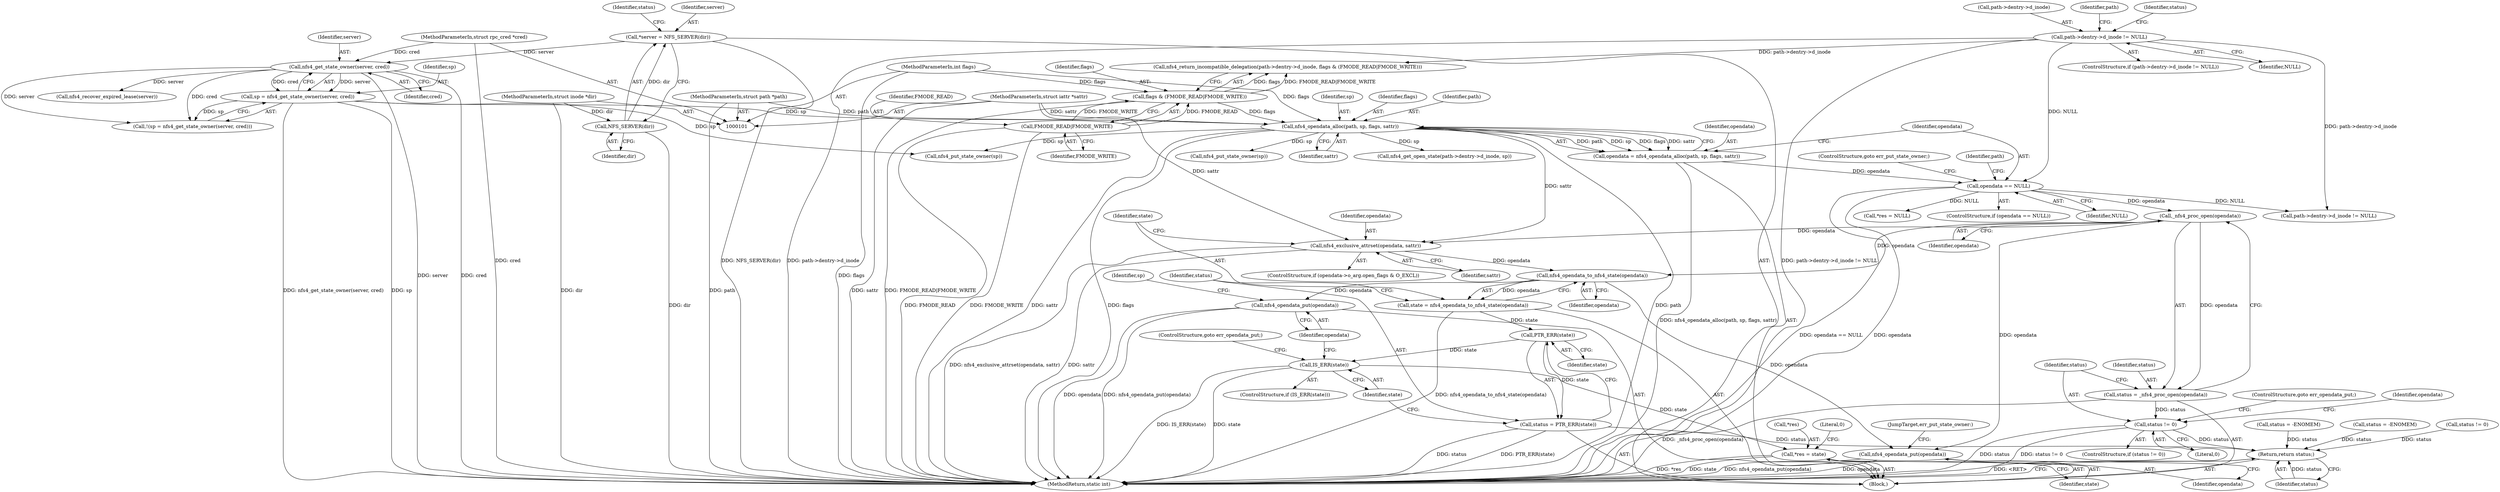 digraph "1_linux_dc0b027dfadfcb8a5504f7d8052754bf8d501ab9_1@API" {
"1000201" [label="(Call,_nfs4_proc_open(opendata))"];
"1000176" [label="(Call,opendata == NULL)"];
"1000168" [label="(Call,opendata = nfs4_opendata_alloc(path, sp, flags, sattr))"];
"1000170" [label="(Call,nfs4_opendata_alloc(path, sp, flags, sattr))"];
"1000103" [label="(MethodParameterIn,struct path *path)"];
"1000127" [label="(Call,sp = nfs4_get_state_owner(server, cred))"];
"1000129" [label="(Call,nfs4_get_state_owner(server, cred))"];
"1000115" [label="(Call,*server = NFS_SERVER(dir))"];
"1000117" [label="(Call,NFS_SERVER(dir))"];
"1000102" [label="(MethodParameterIn,struct inode *dir)"];
"1000106" [label="(MethodParameterIn,struct rpc_cred *cred)"];
"1000159" [label="(Call,flags & (FMODE_READ|FMODE_WRITE))"];
"1000104" [label="(MethodParameterIn,int flags)"];
"1000161" [label="(Call,FMODE_READ|FMODE_WRITE)"];
"1000105" [label="(MethodParameterIn,struct iattr *sattr)"];
"1000146" [label="(Call,path->dentry->d_inode != NULL)"];
"1000199" [label="(Call,status = _nfs4_proc_open(opendata))"];
"1000204" [label="(Call,status != 0)"];
"1000252" [label="(Return,return status;)"];
"1000216" [label="(Call,nfs4_exclusive_attrset(opendata, sattr))"];
"1000221" [label="(Call,nfs4_opendata_to_nfs4_state(opendata))"];
"1000219" [label="(Call,state = nfs4_opendata_to_nfs4_state(opendata))"];
"1000225" [label="(Call,PTR_ERR(state))"];
"1000223" [label="(Call,status = PTR_ERR(state))"];
"1000228" [label="(Call,IS_ERR(state))"];
"1000235" [label="(Call,*res = state)"];
"1000231" [label="(Call,nfs4_opendata_put(opendata))"];
"1000242" [label="(Call,nfs4_opendata_put(opendata))"];
"1000219" [label="(Call,state = nfs4_opendata_to_nfs4_state(opendata))"];
"1000116" [label="(Identifier,server)"];
"1000245" [label="(Call,nfs4_put_state_owner(sp))"];
"1000163" [label="(Identifier,FMODE_WRITE)"];
"1000156" [label="(Identifier,path)"];
"1000161" [label="(Call,FMODE_READ|FMODE_WRITE)"];
"1000176" [label="(Call,opendata == NULL)"];
"1000199" [label="(Call,status = _nfs4_proc_open(opendata))"];
"1000232" [label="(Identifier,opendata)"];
"1000179" [label="(ControlStructure,goto err_put_state_owner;)"];
"1000192" [label="(Call,nfs4_get_open_state(path->dentry->d_inode, sp))"];
"1000229" [label="(Identifier,state)"];
"1000165" [label="(Identifier,status)"];
"1000254" [label="(MethodReturn,static int)"];
"1000230" [label="(ControlStructure,goto err_opendata_put;)"];
"1000172" [label="(Identifier,sp)"];
"1000222" [label="(Identifier,opendata)"];
"1000147" [label="(Call,path->dentry->d_inode)"];
"1000212" [label="(Identifier,opendata)"];
"1000228" [label="(Call,IS_ERR(state))"];
"1000118" [label="(Identifier,dir)"];
"1000104" [label="(MethodParameterIn,int flags)"];
"1000243" [label="(Identifier,opendata)"];
"1000127" [label="(Call,sp = nfs4_get_state_owner(server, cred))"];
"1000177" [label="(Identifier,opendata)"];
"1000203" [label="(ControlStructure,if (status != 0))"];
"1000170" [label="(Call,nfs4_opendata_alloc(path, sp, flags, sattr))"];
"1000236" [label="(Call,*res)"];
"1000205" [label="(Identifier,status)"];
"1000131" [label="(Identifier,cred)"];
"1000174" [label="(Identifier,sattr)"];
"1000164" [label="(Call,status = -ENOMEM)"];
"1000184" [label="(Identifier,path)"];
"1000141" [label="(Call,status != 0)"];
"1000233" [label="(Call,nfs4_put_state_owner(sp))"];
"1000126" [label="(Call,!(sp = nfs4_get_state_owner(server, cred)))"];
"1000221" [label="(Call,nfs4_opendata_to_nfs4_state(opendata))"];
"1000207" [label="(ControlStructure,goto err_opendata_put;)"];
"1000235" [label="(Call,*res = state)"];
"1000244" [label="(JumpTarget,err_put_state_owner:)"];
"1000231" [label="(Call,nfs4_opendata_put(opendata))"];
"1000117" [label="(Call,NFS_SERVER(dir))"];
"1000160" [label="(Identifier,flags)"];
"1000217" [label="(Identifier,opendata)"];
"1000240" [label="(Literal,0)"];
"1000224" [label="(Identifier,status)"];
"1000138" [label="(Call,nfs4_recover_expired_lease(server))"];
"1000103" [label="(MethodParameterIn,struct path *path)"];
"1000129" [label="(Call,nfs4_get_state_owner(server, cred))"];
"1000128" [label="(Identifier,sp)"];
"1000225" [label="(Call,PTR_ERR(state))"];
"1000115" [label="(Call,*server = NFS_SERVER(dir))"];
"1000201" [label="(Call,_nfs4_proc_open(opendata))"];
"1000122" [label="(Identifier,status)"];
"1000130" [label="(Identifier,server)"];
"1000169" [label="(Identifier,opendata)"];
"1000168" [label="(Call,opendata = nfs4_opendata_alloc(path, sp, flags, sattr))"];
"1000181" [label="(Call,path->dentry->d_inode != NULL)"];
"1000200" [label="(Identifier,status)"];
"1000159" [label="(Call,flags & (FMODE_READ|FMODE_WRITE))"];
"1000206" [label="(Literal,0)"];
"1000121" [label="(Call,status = -ENOMEM)"];
"1000220" [label="(Identifier,state)"];
"1000153" [label="(Call,nfs4_return_incompatible_delegation(path->dentry->d_inode, flags & (FMODE_READ|FMODE_WRITE)))"];
"1000218" [label="(Identifier,sattr)"];
"1000223" [label="(Call,status = PTR_ERR(state))"];
"1000253" [label="(Identifier,status)"];
"1000234" [label="(Identifier,sp)"];
"1000202" [label="(Identifier,opendata)"];
"1000248" [label="(Call,*res = NULL)"];
"1000146" [label="(Call,path->dentry->d_inode != NULL)"];
"1000175" [label="(ControlStructure,if (opendata == NULL))"];
"1000162" [label="(Identifier,FMODE_READ)"];
"1000108" [label="(Block,)"];
"1000204" [label="(Call,status != 0)"];
"1000216" [label="(Call,nfs4_exclusive_attrset(opendata, sattr))"];
"1000242" [label="(Call,nfs4_opendata_put(opendata))"];
"1000102" [label="(MethodParameterIn,struct inode *dir)"];
"1000178" [label="(Identifier,NULL)"];
"1000173" [label="(Identifier,flags)"];
"1000208" [label="(ControlStructure,if (opendata->o_arg.open_flags & O_EXCL))"];
"1000238" [label="(Identifier,state)"];
"1000227" [label="(ControlStructure,if (IS_ERR(state)))"];
"1000145" [label="(ControlStructure,if (path->dentry->d_inode != NULL))"];
"1000105" [label="(MethodParameterIn,struct iattr *sattr)"];
"1000152" [label="(Identifier,NULL)"];
"1000252" [label="(Return,return status;)"];
"1000106" [label="(MethodParameterIn,struct rpc_cred *cred)"];
"1000226" [label="(Identifier,state)"];
"1000171" [label="(Identifier,path)"];
"1000201" -> "1000199"  [label="AST: "];
"1000201" -> "1000202"  [label="CFG: "];
"1000202" -> "1000201"  [label="AST: "];
"1000199" -> "1000201"  [label="CFG: "];
"1000201" -> "1000199"  [label="DDG: opendata"];
"1000176" -> "1000201"  [label="DDG: opendata"];
"1000201" -> "1000216"  [label="DDG: opendata"];
"1000201" -> "1000221"  [label="DDG: opendata"];
"1000201" -> "1000242"  [label="DDG: opendata"];
"1000176" -> "1000175"  [label="AST: "];
"1000176" -> "1000178"  [label="CFG: "];
"1000177" -> "1000176"  [label="AST: "];
"1000178" -> "1000176"  [label="AST: "];
"1000179" -> "1000176"  [label="CFG: "];
"1000184" -> "1000176"  [label="CFG: "];
"1000176" -> "1000254"  [label="DDG: opendata == NULL"];
"1000176" -> "1000254"  [label="DDG: opendata"];
"1000168" -> "1000176"  [label="DDG: opendata"];
"1000146" -> "1000176"  [label="DDG: NULL"];
"1000176" -> "1000181"  [label="DDG: NULL"];
"1000176" -> "1000248"  [label="DDG: NULL"];
"1000168" -> "1000108"  [label="AST: "];
"1000168" -> "1000170"  [label="CFG: "];
"1000169" -> "1000168"  [label="AST: "];
"1000170" -> "1000168"  [label="AST: "];
"1000177" -> "1000168"  [label="CFG: "];
"1000168" -> "1000254"  [label="DDG: nfs4_opendata_alloc(path, sp, flags, sattr)"];
"1000170" -> "1000168"  [label="DDG: path"];
"1000170" -> "1000168"  [label="DDG: sp"];
"1000170" -> "1000168"  [label="DDG: flags"];
"1000170" -> "1000168"  [label="DDG: sattr"];
"1000170" -> "1000174"  [label="CFG: "];
"1000171" -> "1000170"  [label="AST: "];
"1000172" -> "1000170"  [label="AST: "];
"1000173" -> "1000170"  [label="AST: "];
"1000174" -> "1000170"  [label="AST: "];
"1000170" -> "1000254"  [label="DDG: flags"];
"1000170" -> "1000254"  [label="DDG: path"];
"1000170" -> "1000254"  [label="DDG: sattr"];
"1000103" -> "1000170"  [label="DDG: path"];
"1000127" -> "1000170"  [label="DDG: sp"];
"1000159" -> "1000170"  [label="DDG: flags"];
"1000104" -> "1000170"  [label="DDG: flags"];
"1000105" -> "1000170"  [label="DDG: sattr"];
"1000170" -> "1000192"  [label="DDG: sp"];
"1000170" -> "1000216"  [label="DDG: sattr"];
"1000170" -> "1000233"  [label="DDG: sp"];
"1000170" -> "1000245"  [label="DDG: sp"];
"1000103" -> "1000101"  [label="AST: "];
"1000103" -> "1000254"  [label="DDG: path"];
"1000127" -> "1000126"  [label="AST: "];
"1000127" -> "1000129"  [label="CFG: "];
"1000128" -> "1000127"  [label="AST: "];
"1000129" -> "1000127"  [label="AST: "];
"1000126" -> "1000127"  [label="CFG: "];
"1000127" -> "1000254"  [label="DDG: nfs4_get_state_owner(server, cred)"];
"1000127" -> "1000254"  [label="DDG: sp"];
"1000127" -> "1000126"  [label="DDG: sp"];
"1000129" -> "1000127"  [label="DDG: server"];
"1000129" -> "1000127"  [label="DDG: cred"];
"1000127" -> "1000245"  [label="DDG: sp"];
"1000129" -> "1000131"  [label="CFG: "];
"1000130" -> "1000129"  [label="AST: "];
"1000131" -> "1000129"  [label="AST: "];
"1000129" -> "1000254"  [label="DDG: server"];
"1000129" -> "1000254"  [label="DDG: cred"];
"1000129" -> "1000126"  [label="DDG: server"];
"1000129" -> "1000126"  [label="DDG: cred"];
"1000115" -> "1000129"  [label="DDG: server"];
"1000106" -> "1000129"  [label="DDG: cred"];
"1000129" -> "1000138"  [label="DDG: server"];
"1000115" -> "1000108"  [label="AST: "];
"1000115" -> "1000117"  [label="CFG: "];
"1000116" -> "1000115"  [label="AST: "];
"1000117" -> "1000115"  [label="AST: "];
"1000122" -> "1000115"  [label="CFG: "];
"1000115" -> "1000254"  [label="DDG: NFS_SERVER(dir)"];
"1000117" -> "1000115"  [label="DDG: dir"];
"1000117" -> "1000118"  [label="CFG: "];
"1000118" -> "1000117"  [label="AST: "];
"1000117" -> "1000254"  [label="DDG: dir"];
"1000102" -> "1000117"  [label="DDG: dir"];
"1000102" -> "1000101"  [label="AST: "];
"1000102" -> "1000254"  [label="DDG: dir"];
"1000106" -> "1000101"  [label="AST: "];
"1000106" -> "1000254"  [label="DDG: cred"];
"1000159" -> "1000153"  [label="AST: "];
"1000159" -> "1000161"  [label="CFG: "];
"1000160" -> "1000159"  [label="AST: "];
"1000161" -> "1000159"  [label="AST: "];
"1000153" -> "1000159"  [label="CFG: "];
"1000159" -> "1000254"  [label="DDG: FMODE_READ|FMODE_WRITE"];
"1000159" -> "1000153"  [label="DDG: flags"];
"1000159" -> "1000153"  [label="DDG: FMODE_READ|FMODE_WRITE"];
"1000104" -> "1000159"  [label="DDG: flags"];
"1000161" -> "1000159"  [label="DDG: FMODE_READ"];
"1000161" -> "1000159"  [label="DDG: FMODE_WRITE"];
"1000104" -> "1000101"  [label="AST: "];
"1000104" -> "1000254"  [label="DDG: flags"];
"1000161" -> "1000163"  [label="CFG: "];
"1000162" -> "1000161"  [label="AST: "];
"1000163" -> "1000161"  [label="AST: "];
"1000161" -> "1000254"  [label="DDG: FMODE_WRITE"];
"1000161" -> "1000254"  [label="DDG: FMODE_READ"];
"1000105" -> "1000101"  [label="AST: "];
"1000105" -> "1000254"  [label="DDG: sattr"];
"1000105" -> "1000216"  [label="DDG: sattr"];
"1000146" -> "1000145"  [label="AST: "];
"1000146" -> "1000152"  [label="CFG: "];
"1000147" -> "1000146"  [label="AST: "];
"1000152" -> "1000146"  [label="AST: "];
"1000156" -> "1000146"  [label="CFG: "];
"1000165" -> "1000146"  [label="CFG: "];
"1000146" -> "1000254"  [label="DDG: path->dentry->d_inode != NULL"];
"1000146" -> "1000254"  [label="DDG: path->dentry->d_inode"];
"1000146" -> "1000153"  [label="DDG: path->dentry->d_inode"];
"1000146" -> "1000181"  [label="DDG: path->dentry->d_inode"];
"1000199" -> "1000108"  [label="AST: "];
"1000200" -> "1000199"  [label="AST: "];
"1000205" -> "1000199"  [label="CFG: "];
"1000199" -> "1000254"  [label="DDG: _nfs4_proc_open(opendata)"];
"1000199" -> "1000204"  [label="DDG: status"];
"1000204" -> "1000203"  [label="AST: "];
"1000204" -> "1000206"  [label="CFG: "];
"1000205" -> "1000204"  [label="AST: "];
"1000206" -> "1000204"  [label="AST: "];
"1000207" -> "1000204"  [label="CFG: "];
"1000212" -> "1000204"  [label="CFG: "];
"1000204" -> "1000254"  [label="DDG: status"];
"1000204" -> "1000254"  [label="DDG: status != 0"];
"1000204" -> "1000252"  [label="DDG: status"];
"1000252" -> "1000108"  [label="AST: "];
"1000252" -> "1000253"  [label="CFG: "];
"1000253" -> "1000252"  [label="AST: "];
"1000254" -> "1000252"  [label="CFG: "];
"1000252" -> "1000254"  [label="DDG: <RET>"];
"1000253" -> "1000252"  [label="DDG: status"];
"1000141" -> "1000252"  [label="DDG: status"];
"1000121" -> "1000252"  [label="DDG: status"];
"1000223" -> "1000252"  [label="DDG: status"];
"1000164" -> "1000252"  [label="DDG: status"];
"1000216" -> "1000208"  [label="AST: "];
"1000216" -> "1000218"  [label="CFG: "];
"1000217" -> "1000216"  [label="AST: "];
"1000218" -> "1000216"  [label="AST: "];
"1000220" -> "1000216"  [label="CFG: "];
"1000216" -> "1000254"  [label="DDG: nfs4_exclusive_attrset(opendata, sattr)"];
"1000216" -> "1000254"  [label="DDG: sattr"];
"1000216" -> "1000221"  [label="DDG: opendata"];
"1000221" -> "1000219"  [label="AST: "];
"1000221" -> "1000222"  [label="CFG: "];
"1000222" -> "1000221"  [label="AST: "];
"1000219" -> "1000221"  [label="CFG: "];
"1000221" -> "1000219"  [label="DDG: opendata"];
"1000221" -> "1000231"  [label="DDG: opendata"];
"1000221" -> "1000242"  [label="DDG: opendata"];
"1000219" -> "1000108"  [label="AST: "];
"1000220" -> "1000219"  [label="AST: "];
"1000224" -> "1000219"  [label="CFG: "];
"1000219" -> "1000254"  [label="DDG: nfs4_opendata_to_nfs4_state(opendata)"];
"1000219" -> "1000225"  [label="DDG: state"];
"1000225" -> "1000223"  [label="AST: "];
"1000225" -> "1000226"  [label="CFG: "];
"1000226" -> "1000225"  [label="AST: "];
"1000223" -> "1000225"  [label="CFG: "];
"1000225" -> "1000223"  [label="DDG: state"];
"1000225" -> "1000228"  [label="DDG: state"];
"1000223" -> "1000108"  [label="AST: "];
"1000224" -> "1000223"  [label="AST: "];
"1000229" -> "1000223"  [label="CFG: "];
"1000223" -> "1000254"  [label="DDG: PTR_ERR(state)"];
"1000223" -> "1000254"  [label="DDG: status"];
"1000228" -> "1000227"  [label="AST: "];
"1000228" -> "1000229"  [label="CFG: "];
"1000229" -> "1000228"  [label="AST: "];
"1000230" -> "1000228"  [label="CFG: "];
"1000232" -> "1000228"  [label="CFG: "];
"1000228" -> "1000254"  [label="DDG: IS_ERR(state)"];
"1000228" -> "1000254"  [label="DDG: state"];
"1000228" -> "1000235"  [label="DDG: state"];
"1000235" -> "1000108"  [label="AST: "];
"1000235" -> "1000238"  [label="CFG: "];
"1000236" -> "1000235"  [label="AST: "];
"1000238" -> "1000235"  [label="AST: "];
"1000240" -> "1000235"  [label="CFG: "];
"1000235" -> "1000254"  [label="DDG: *res"];
"1000235" -> "1000254"  [label="DDG: state"];
"1000231" -> "1000108"  [label="AST: "];
"1000231" -> "1000232"  [label="CFG: "];
"1000232" -> "1000231"  [label="AST: "];
"1000234" -> "1000231"  [label="CFG: "];
"1000231" -> "1000254"  [label="DDG: nfs4_opendata_put(opendata)"];
"1000231" -> "1000254"  [label="DDG: opendata"];
"1000242" -> "1000108"  [label="AST: "];
"1000242" -> "1000243"  [label="CFG: "];
"1000243" -> "1000242"  [label="AST: "];
"1000244" -> "1000242"  [label="CFG: "];
"1000242" -> "1000254"  [label="DDG: nfs4_opendata_put(opendata)"];
"1000242" -> "1000254"  [label="DDG: opendata"];
}
